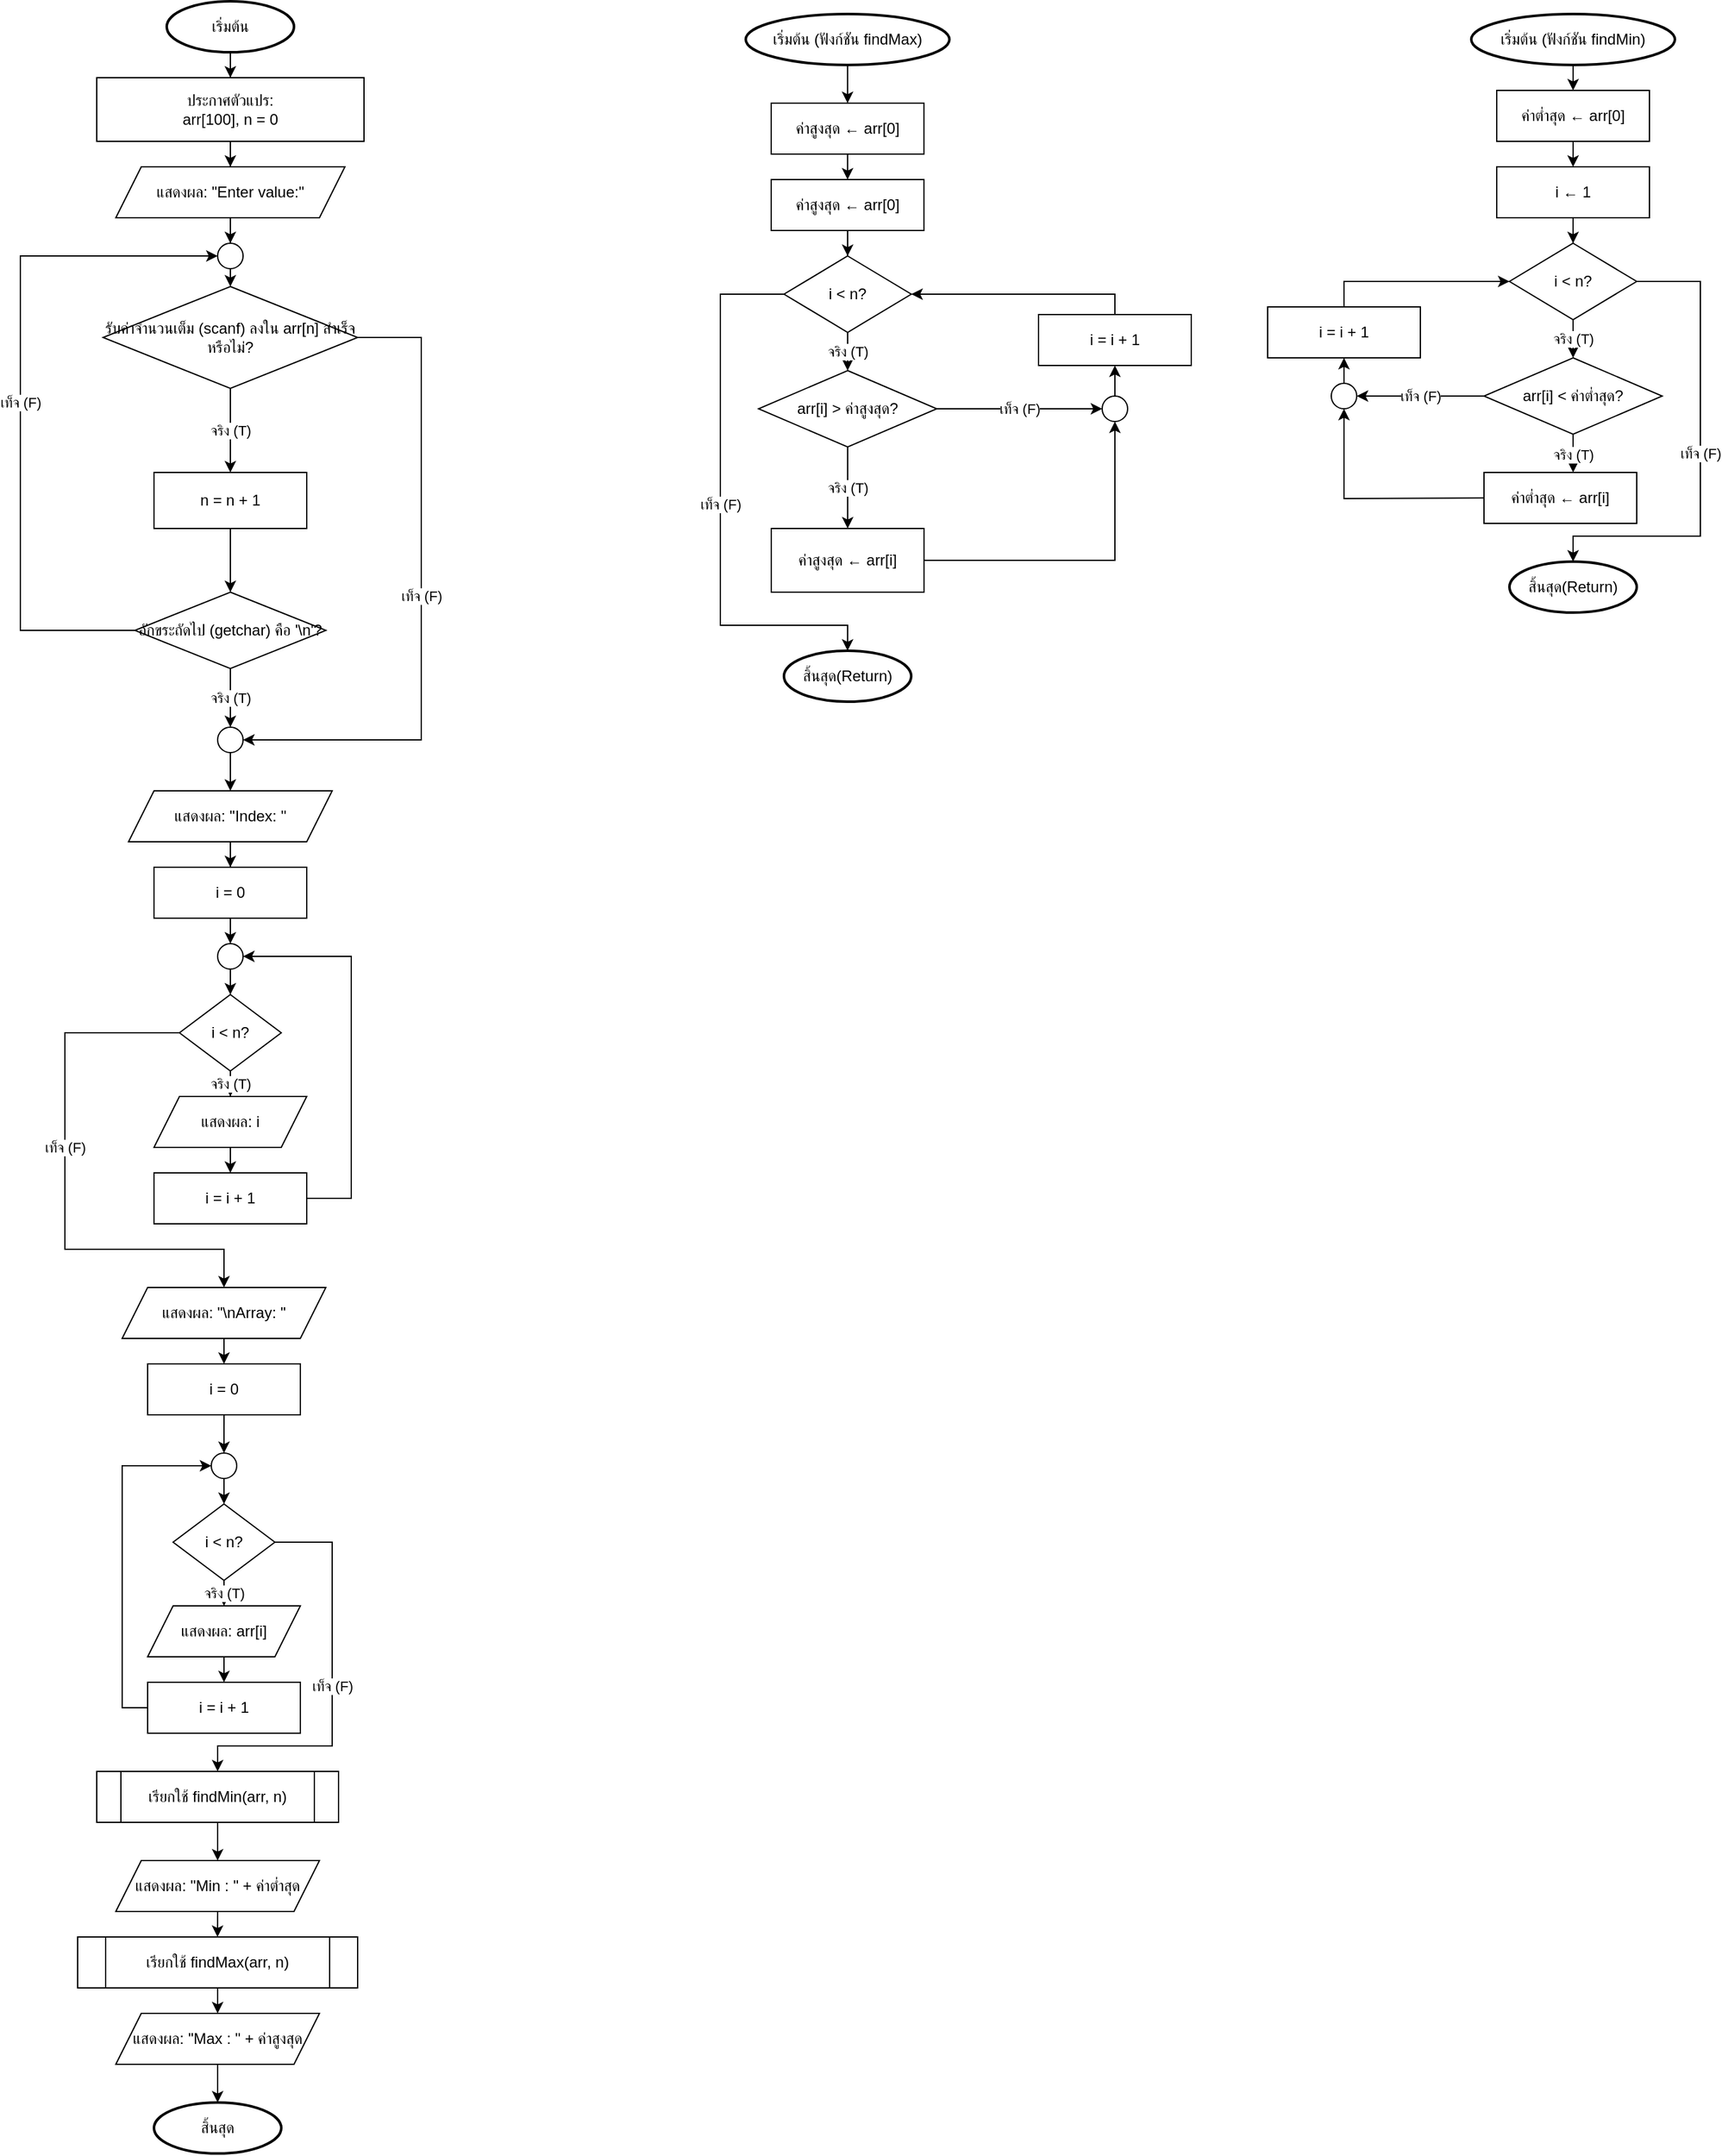 <mxfile version="28.2.5">
  <diagram name="Page-1" id="3XwT-c0FR5MciBiHRBsM">
    <mxGraphModel dx="4780" dy="2677" grid="1" gridSize="10" guides="1" tooltips="1" connect="1" arrows="1" fold="1" page="1" pageScale="1" pageWidth="850" pageHeight="1100" math="0" shadow="0">
      <root>
        <mxCell id="0" />
        <mxCell id="1" parent="0" />
        <mxCell id="M-Start" value="เริ่มต้น" style="strokeWidth=2;html=1;shape=mxgraph.flowchart.start_1;whiteSpace=wrap;" vertex="1" parent="1">
          <mxGeometry x="375" y="30" width="100" height="40" as="geometry" />
        </mxCell>
        <mxCell id="M-Edge1" style="edgeStyle=orthogonalEdgeStyle;rounded=0;orthogonalLoop=1;jettySize=auto;html=1;entryX=0.5;entryY=0;entryDx=0;entryDy=0;" edge="1" parent="1" source="M-Start" target="dOoOuusaShQaE7uh-yw1-29">
          <mxGeometry relative="1" as="geometry">
            <mxPoint x="425" y="90" as="targetPoint" />
          </mxGeometry>
        </mxCell>
        <mxCell id="M-Edge2" style="edgeStyle=orthogonalEdgeStyle;rounded=0;orthogonalLoop=1;jettySize=auto;html=1;exitX=0.5;exitY=1;exitDx=0;exitDy=0;" edge="1" parent="1" source="dOoOuusaShQaE7uh-yw1-29" target="M-Output1">
          <mxGeometry relative="1" as="geometry">
            <mxPoint x="425" y="130" as="sourcePoint" />
          </mxGeometry>
        </mxCell>
        <mxCell id="M-Output1" value="แสดงผล: &quot;Enter value:&quot;" style="shape=parallelogram;perimeter=parallelogramPerimeter;whiteSpace=wrap;html=1;fixedSize=1;" vertex="1" parent="1">
          <mxGeometry x="335" y="160" width="180" height="40" as="geometry" />
        </mxCell>
        <mxCell id="M-Edge3" style="edgeStyle=orthogonalEdgeStyle;rounded=0;orthogonalLoop=1;jettySize=auto;html=1;" edge="1" parent="1" source="M-Output1" target="M-InputLoopStart">
          <mxGeometry relative="1" as="geometry" />
        </mxCell>
        <mxCell id="dOoOuusaShQaE7uh-yw1-30" style="edgeStyle=orthogonalEdgeStyle;rounded=0;orthogonalLoop=1;jettySize=auto;html=1;exitX=0.5;exitY=1;exitDx=0;exitDy=0;entryX=0.5;entryY=0;entryDx=0;entryDy=0;" edge="1" parent="1" source="M-InputLoopStart" target="M-Condition1">
          <mxGeometry relative="1" as="geometry" />
        </mxCell>
        <mxCell id="M-InputLoopStart" value="" style="ellipse;whiteSpace=wrap;html=1;" vertex="1" parent="1">
          <mxGeometry x="415" y="220" width="20" height="20" as="geometry" />
        </mxCell>
        <mxCell id="M-Condition1" value="รับค่าจำนวนเต็ม (scanf) ลงใน arr[n] สำเร็จหรือไม่?" style="rhombus;whiteSpace=wrap;html=1;" vertex="1" parent="1">
          <mxGeometry x="325" y="254" width="200" height="80" as="geometry" />
        </mxCell>
        <mxCell id="M-Edge5-T" value="จริง (T)" style="edgeStyle=orthogonalEdgeStyle;rounded=0;orthogonalLoop=1;jettySize=auto;html=1;entryX=0.5;entryY=0;entryDx=0;entryDy=0;" edge="1" parent="1" source="M-Condition1" target="dOoOuusaShQaE7uh-yw1-31">
          <mxGeometry relative="1" as="geometry">
            <mxPoint x="425" y="390" as="targetPoint" />
            <Array as="points">
              <mxPoint x="425" y="370" />
              <mxPoint x="425" y="370" />
            </Array>
          </mxGeometry>
        </mxCell>
        <mxCell id="M-Edge5-F" value="เท็จ (F)" style="edgeStyle=orthogonalEdgeStyle;rounded=0;orthogonalLoop=1;jettySize=auto;html=1;entryX=1;entryY=0.5;entryDx=0;entryDy=0;" edge="1" parent="1" source="M-Condition1" target="M-DisplayIndexStart">
          <mxGeometry relative="1" as="geometry">
            <Array as="points">
              <mxPoint x="575" y="294" />
              <mxPoint x="575" y="610" />
            </Array>
            <mxPoint x="675" y="364" as="targetPoint" />
          </mxGeometry>
        </mxCell>
        <mxCell id="M-Edge6" style="edgeStyle=orthogonalEdgeStyle;rounded=0;orthogonalLoop=1;jettySize=auto;html=1;exitX=0.5;exitY=1;exitDx=0;exitDy=0;" edge="1" parent="1" source="dOoOuusaShQaE7uh-yw1-31" target="M-Condition2">
          <mxGeometry relative="1" as="geometry">
            <mxPoint x="425" y="430" as="sourcePoint" />
          </mxGeometry>
        </mxCell>
        <mxCell id="M-Condition2" value="อักขระถัดไป (getchar) คือ &#39;\n&#39;?" style="rhombus;whiteSpace=wrap;html=1;" vertex="1" parent="1">
          <mxGeometry x="350" y="494" width="150" height="60" as="geometry" />
        </mxCell>
        <mxCell id="M-Edge7-T" value="จริง (T)" style="edgeStyle=orthogonalEdgeStyle;rounded=0;orthogonalLoop=1;jettySize=auto;html=1;exitX=0.5;exitY=1;exitDx=0;exitDy=0;" edge="1" parent="1" source="M-Condition2" target="M-DisplayIndexStart">
          <mxGeometry relative="1" as="geometry">
            <Array as="points">
              <mxPoint x="425" y="560" />
              <mxPoint x="425" y="560" />
            </Array>
          </mxGeometry>
        </mxCell>
        <mxCell id="M-Edge7-F" value="เท็จ (F)" style="edgeStyle=orthogonalEdgeStyle;rounded=0;orthogonalLoop=1;jettySize=auto;html=1;exitX=0;exitY=0.5;exitDx=0;exitDy=0;entryX=0;entryY=0.5;entryDx=0;entryDy=0;" edge="1" parent="1" source="M-Condition2" target="M-InputLoopStart">
          <mxGeometry relative="1" as="geometry">
            <Array as="points">
              <mxPoint x="260" y="524" />
              <mxPoint x="260" y="230" />
            </Array>
          </mxGeometry>
        </mxCell>
        <mxCell id="dOoOuusaShQaE7uh-yw1-5" style="edgeStyle=orthogonalEdgeStyle;rounded=0;orthogonalLoop=1;jettySize=auto;html=1;exitX=0.5;exitY=1;exitDx=0;exitDy=0;entryX=0.5;entryY=0;entryDx=0;entryDy=0;" edge="1" parent="1" source="M-DisplayIndexStart" target="M-Output2">
          <mxGeometry relative="1" as="geometry" />
        </mxCell>
        <mxCell id="M-DisplayIndexStart" value="" style="ellipse;whiteSpace=wrap;html=1;" vertex="1" parent="1">
          <mxGeometry x="415" y="600" width="20" height="20" as="geometry" />
        </mxCell>
        <mxCell id="M-Output2" value="แสดงผล: &quot;Index: &quot;" style="shape=parallelogram;perimeter=parallelogramPerimeter;whiteSpace=wrap;html=1;fixedSize=1;" vertex="1" parent="1">
          <mxGeometry x="345" y="650" width="160" height="40" as="geometry" />
        </mxCell>
        <mxCell id="M-Edge9" style="edgeStyle=orthogonalEdgeStyle;rounded=0;orthogonalLoop=1;jettySize=auto;html=1;entryX=0.5;entryY=0;entryDx=0;entryDy=0;" edge="1" parent="1" source="M-Output2" target="dOoOuusaShQaE7uh-yw1-32">
          <mxGeometry relative="1" as="geometry">
            <mxPoint x="425.0" y="710" as="targetPoint" />
          </mxGeometry>
        </mxCell>
        <mxCell id="M-Edge10" style="edgeStyle=orthogonalEdgeStyle;rounded=0;orthogonalLoop=1;jettySize=auto;html=1;entryX=0.5;entryY=0;entryDx=0;entryDy=0;exitX=0.5;exitY=1;exitDx=0;exitDy=0;" edge="1" parent="1" source="dOoOuusaShQaE7uh-yw1-32" target="dOoOuusaShQaE7uh-yw1-6">
          <mxGeometry relative="1" as="geometry">
            <mxPoint x="425.0" y="750" as="sourcePoint" />
          </mxGeometry>
        </mxCell>
        <mxCell id="M-Condition3" value="i &lt; n?" style="rhombus;whiteSpace=wrap;html=1;" vertex="1" parent="1">
          <mxGeometry x="385" y="810" width="80" height="60" as="geometry" />
        </mxCell>
        <mxCell id="M-Edge11-T" value="จริง (T)" style="edgeStyle=orthogonalEdgeStyle;rounded=0;orthogonalLoop=1;jettySize=auto;html=1;" edge="1" parent="1" source="M-Condition3" target="M-Output3">
          <mxGeometry relative="1" as="geometry">
            <mxPoint x="425" y="890" as="targetPoint" />
          </mxGeometry>
        </mxCell>
        <mxCell id="M-Edge11-F" value="เท็จ (F)" style="edgeStyle=orthogonalEdgeStyle;rounded=0;orthogonalLoop=1;jettySize=auto;html=1;entryX=0.5;entryY=0;entryDx=0;entryDy=0;exitX=0;exitY=0.5;exitDx=0;exitDy=0;" edge="1" parent="1" source="M-Condition3" target="M-Output4">
          <mxGeometry x="-0.133" relative="1" as="geometry">
            <Array as="points">
              <mxPoint x="295" y="840" />
              <mxPoint x="295" y="1010" />
              <mxPoint x="420" y="1010" />
            </Array>
            <mxPoint x="350" y="860" as="sourcePoint" />
            <mxPoint x="470.04" y="960.0" as="targetPoint" />
            <mxPoint as="offset" />
          </mxGeometry>
        </mxCell>
        <mxCell id="M-Output3" value="แสดงผล: i" style="shape=parallelogram;perimeter=parallelogramPerimeter;whiteSpace=wrap;html=1;fixedSize=1;" vertex="1" parent="1">
          <mxGeometry x="365" y="890" width="120" height="40" as="geometry" />
        </mxCell>
        <mxCell id="M-Edge12" style="edgeStyle=orthogonalEdgeStyle;rounded=0;orthogonalLoop=1;jettySize=auto;html=1;" edge="1" parent="1" source="M-Output3">
          <mxGeometry relative="1" as="geometry">
            <mxPoint x="425.0" y="950" as="targetPoint" />
          </mxGeometry>
        </mxCell>
        <mxCell id="M-Edge13" style="edgeStyle=orthogonalEdgeStyle;rounded=0;orthogonalLoop=1;jettySize=auto;html=1;entryX=1;entryY=0.5;entryDx=0;entryDy=0;" edge="1" parent="1" target="dOoOuusaShQaE7uh-yw1-6">
          <mxGeometry relative="1" as="geometry">
            <Array as="points">
              <mxPoint x="520" y="970" />
              <mxPoint x="520" y="780" />
            </Array>
            <mxPoint x="485.0" y="970.027" as="sourcePoint" />
            <mxPoint x="500" y="880" as="targetPoint" />
          </mxGeometry>
        </mxCell>
        <mxCell id="M-Output4" value="แสดงผล: &quot;\nArray: &quot;" style="shape=parallelogram;perimeter=parallelogramPerimeter;whiteSpace=wrap;html=1;fixedSize=1;" vertex="1" parent="1">
          <mxGeometry x="340.0" y="1040" width="160" height="40" as="geometry" />
        </mxCell>
        <mxCell id="M-Edge15" style="edgeStyle=orthogonalEdgeStyle;rounded=0;orthogonalLoop=1;jettySize=auto;html=1;" edge="1" parent="1" source="M-Output4">
          <mxGeometry relative="1" as="geometry">
            <mxPoint x="420.027" y="1100" as="targetPoint" />
          </mxGeometry>
        </mxCell>
        <mxCell id="M-Edge16" style="edgeStyle=orthogonalEdgeStyle;rounded=0;orthogonalLoop=1;jettySize=auto;html=1;entryX=0.5;entryY=0;entryDx=0;entryDy=0;" edge="1" parent="1" target="dOoOuusaShQaE7uh-yw1-8">
          <mxGeometry relative="1" as="geometry">
            <mxPoint x="420.027" y="1140" as="sourcePoint" />
          </mxGeometry>
        </mxCell>
        <mxCell id="M-Condition4" value="i &lt; n?" style="rhombus;whiteSpace=wrap;html=1;" vertex="1" parent="1">
          <mxGeometry x="380.0" y="1210" width="80" height="60" as="geometry" />
        </mxCell>
        <mxCell id="M-Edge17-T" value="จริง (T)" style="edgeStyle=orthogonalEdgeStyle;rounded=0;orthogonalLoop=1;jettySize=auto;html=1;" edge="1" parent="1" source="M-Condition4" target="M-Output5">
          <mxGeometry relative="1" as="geometry">
            <mxPoint x="420.0" y="1290" as="targetPoint" />
          </mxGeometry>
        </mxCell>
        <mxCell id="M-Edge17-F" value="เท็จ (F)" style="edgeStyle=orthogonalEdgeStyle;rounded=0;orthogonalLoop=1;jettySize=auto;html=1;entryX=0.5;entryY=0;entryDx=0;entryDy=0;" edge="1" parent="1" source="M-Condition4">
          <mxGeometry relative="1" as="geometry">
            <Array as="points">
              <mxPoint x="505" y="1240" />
              <mxPoint x="505" y="1400" />
              <mxPoint x="415" y="1400" />
            </Array>
            <mxPoint x="415.0" y="1420" as="targetPoint" />
          </mxGeometry>
        </mxCell>
        <mxCell id="M-Output5" value="แสดงผล: arr[i]" style="shape=parallelogram;perimeter=parallelogramPerimeter;whiteSpace=wrap;html=1;fixedSize=1;" vertex="1" parent="1">
          <mxGeometry x="360.0" y="1290" width="120" height="40" as="geometry" />
        </mxCell>
        <mxCell id="M-Edge18" style="edgeStyle=orthogonalEdgeStyle;rounded=0;orthogonalLoop=1;jettySize=auto;html=1;" edge="1" parent="1" source="M-Output5">
          <mxGeometry relative="1" as="geometry">
            <mxPoint x="420.027" y="1350" as="targetPoint" />
          </mxGeometry>
        </mxCell>
        <mxCell id="M-Edge19" style="edgeStyle=orthogonalEdgeStyle;rounded=0;orthogonalLoop=1;jettySize=auto;html=1;entryX=0;entryY=0.5;entryDx=0;entryDy=0;" edge="1" parent="1" target="dOoOuusaShQaE7uh-yw1-8">
          <mxGeometry relative="1" as="geometry">
            <Array as="points">
              <mxPoint x="340" y="1370" />
              <mxPoint x="340" y="1180" />
            </Array>
            <mxPoint x="360" y="1370.027" as="sourcePoint" />
          </mxGeometry>
        </mxCell>
        <mxCell id="dOoOuusaShQaE7uh-yw1-2" style="edgeStyle=orthogonalEdgeStyle;rounded=0;orthogonalLoop=1;jettySize=auto;html=1;exitX=0.5;exitY=1;exitDx=0;exitDy=0;entryX=0.5;entryY=0;entryDx=0;entryDy=0;" edge="1" parent="1" target="M-Output6">
          <mxGeometry relative="1" as="geometry">
            <mxPoint x="415.0" y="1460" as="sourcePoint" />
          </mxGeometry>
        </mxCell>
        <mxCell id="dOoOuusaShQaE7uh-yw1-3" style="edgeStyle=orthogonalEdgeStyle;rounded=0;orthogonalLoop=1;jettySize=auto;html=1;exitX=0.5;exitY=1;exitDx=0;exitDy=0;" edge="1" parent="1" source="M-Output6">
          <mxGeometry relative="1" as="geometry">
            <mxPoint x="414.909" y="1550" as="targetPoint" />
          </mxGeometry>
        </mxCell>
        <mxCell id="M-Output6" value="แสดงผล: &quot;Min : &quot; + ค่าต่ำสุด" style="shape=parallelogram;perimeter=parallelogramPerimeter;whiteSpace=wrap;html=1;fixedSize=1;" vertex="1" parent="1">
          <mxGeometry x="335.0" y="1490" width="160" height="40" as="geometry" />
        </mxCell>
        <mxCell id="dOoOuusaShQaE7uh-yw1-4" style="edgeStyle=orthogonalEdgeStyle;rounded=0;orthogonalLoop=1;jettySize=auto;html=1;exitX=0.5;exitY=1;exitDx=0;exitDy=0;entryX=0.5;entryY=0;entryDx=0;entryDy=0;" edge="1" parent="1" target="M-Output7">
          <mxGeometry relative="1" as="geometry">
            <mxPoint x="415.0" y="1590" as="sourcePoint" />
          </mxGeometry>
        </mxCell>
        <mxCell id="M-Output7" value="แสดงผล: &quot;Max : &quot; + ค่าสูงสุด" style="shape=parallelogram;perimeter=parallelogramPerimeter;whiteSpace=wrap;html=1;fixedSize=1;" vertex="1" parent="1">
          <mxGeometry x="335.0" y="1610" width="160" height="40" as="geometry" />
        </mxCell>
        <mxCell id="M-Edge20" style="edgeStyle=orthogonalEdgeStyle;rounded=0;orthogonalLoop=1;jettySize=auto;html=1;entryX=0.5;entryY=0;entryDx=0;entryDy=0;entryPerimeter=0;" edge="1" parent="1" source="M-Output7" target="M-Stop">
          <mxGeometry relative="1" as="geometry">
            <mxPoint x="415" y="1670" as="targetPoint" />
          </mxGeometry>
        </mxCell>
        <mxCell id="M-Stop" value="สิ้นสุด" style="strokeWidth=2;html=1;shape=mxgraph.flowchart.start_1;whiteSpace=wrap;" vertex="1" parent="1">
          <mxGeometry x="365.0" y="1680" width="100" height="40" as="geometry" />
        </mxCell>
        <mxCell id="MN-Edge1" style="edgeStyle=orthogonalEdgeStyle;rounded=0;orthogonalLoop=1;jettySize=auto;html=1;entryX=0.5;entryY=0;entryDx=0;entryDy=0;" edge="1" parent="1" target="dOoOuusaShQaE7uh-yw1-22">
          <mxGeometry relative="1" as="geometry">
            <mxPoint x="1480.048" y="80" as="sourcePoint" />
            <mxPoint x="1480.037" y="100" as="targetPoint" />
          </mxGeometry>
        </mxCell>
        <mxCell id="MN-Edge2" style="edgeStyle=orthogonalEdgeStyle;rounded=0;orthogonalLoop=1;jettySize=auto;html=1;entryX=0.5;entryY=0;entryDx=0;entryDy=0;" edge="1" parent="1" target="dOoOuusaShQaE7uh-yw1-23">
          <mxGeometry relative="1" as="geometry">
            <mxPoint x="1480.037" y="140" as="sourcePoint" />
            <mxPoint x="1480.037" y="160" as="targetPoint" />
          </mxGeometry>
        </mxCell>
        <mxCell id="MN-Edge3" style="edgeStyle=orthogonalEdgeStyle;rounded=0;orthogonalLoop=1;jettySize=auto;html=1;exitX=0.5;exitY=1;exitDx=0;exitDy=0;" edge="1" parent="1" source="dOoOuusaShQaE7uh-yw1-23" target="MN-Condition1">
          <mxGeometry relative="1" as="geometry">
            <mxPoint x="1480.037" y="200" as="sourcePoint" />
          </mxGeometry>
        </mxCell>
        <mxCell id="MN-Condition1" value="i &lt; n?" style="rhombus;whiteSpace=wrap;html=1;" vertex="1" parent="1">
          <mxGeometry x="1430" y="220" width="100" height="60" as="geometry" />
        </mxCell>
        <mxCell id="MN-Edge4-T" value="จริง (T)" style="edgeStyle=orthogonalEdgeStyle;rounded=0;orthogonalLoop=1;jettySize=auto;html=1;" edge="1" parent="1" source="MN-Condition1" target="MN-Condition2">
          <mxGeometry relative="1" as="geometry" />
        </mxCell>
        <mxCell id="MN-Edge4-F" value="เท็จ (F)" style="edgeStyle=orthogonalEdgeStyle;rounded=0;orthogonalLoop=1;jettySize=auto;html=1;entryX=0.5;entryY=0;entryDx=0;entryDy=0;entryPerimeter=0;" edge="1" parent="1" source="MN-Condition1" target="dOoOuusaShQaE7uh-yw1-39">
          <mxGeometry relative="1" as="geometry">
            <Array as="points">
              <mxPoint x="1580" y="250" />
              <mxPoint x="1580" y="450" />
              <mxPoint x="1480" y="450" />
            </Array>
            <mxPoint x="1530" y="480" as="targetPoint" />
          </mxGeometry>
        </mxCell>
        <mxCell id="MN-Condition2" value="arr[i] &lt; ค่าต่ำสุด?" style="rhombus;whiteSpace=wrap;html=1;" vertex="1" parent="1">
          <mxGeometry x="1410" y="310" width="140" height="60" as="geometry" />
        </mxCell>
        <mxCell id="MN-Edge5-T" value="จริง (T)" style="edgeStyle=orthogonalEdgeStyle;rounded=0;orthogonalLoop=1;jettySize=auto;html=1;" edge="1" parent="1" source="MN-Condition2">
          <mxGeometry relative="1" as="geometry">
            <mxPoint x="1480.037" y="400" as="targetPoint" />
          </mxGeometry>
        </mxCell>
        <mxCell id="MN-Edge5-F" value="เท็จ (F)" style="edgeStyle=orthogonalEdgeStyle;rounded=0;orthogonalLoop=1;jettySize=auto;html=1;entryX=1;entryY=0.5;entryDx=0;entryDy=0;" edge="1" parent="1" source="MN-Condition2" target="dOoOuusaShQaE7uh-yw1-10">
          <mxGeometry relative="1" as="geometry">
            <Array as="points">
              <mxPoint x="1360" y="340" />
              <mxPoint x="1360" y="340" />
            </Array>
          </mxGeometry>
        </mxCell>
        <mxCell id="MN-Edge6" style="edgeStyle=orthogonalEdgeStyle;rounded=0;orthogonalLoop=1;jettySize=auto;html=1;entryX=0.5;entryY=1;entryDx=0;entryDy=0;" edge="1" parent="1" target="dOoOuusaShQaE7uh-yw1-10">
          <mxGeometry relative="1" as="geometry">
            <mxPoint x="1410" y="420" as="sourcePoint" />
          </mxGeometry>
        </mxCell>
        <mxCell id="MN-Edge7" style="edgeStyle=orthogonalEdgeStyle;rounded=0;orthogonalLoop=1;jettySize=auto;html=1;exitX=0.5;exitY=0;exitDx=0;exitDy=0;" edge="1" parent="1" source="dOoOuusaShQaE7uh-yw1-21" target="MN-Condition1">
          <mxGeometry relative="1" as="geometry">
            <Array as="points">
              <mxPoint x="1300" y="340" />
              <mxPoint x="1300" y="250" />
            </Array>
            <mxPoint x="1300" y="270" as="sourcePoint" />
          </mxGeometry>
        </mxCell>
        <mxCell id="MX-Edge1" style="edgeStyle=orthogonalEdgeStyle;rounded=0;orthogonalLoop=1;jettySize=auto;html=1;entryX=0.5;entryY=0;entryDx=0;entryDy=0;" edge="1" parent="1" target="dOoOuusaShQaE7uh-yw1-14">
          <mxGeometry relative="1" as="geometry">
            <mxPoint x="909.933" y="80" as="sourcePoint" />
            <mxPoint x="909.933" y="100" as="targetPoint" />
          </mxGeometry>
        </mxCell>
        <mxCell id="MX-Edge2" style="edgeStyle=orthogonalEdgeStyle;rounded=0;orthogonalLoop=1;jettySize=auto;html=1;exitX=0.5;exitY=1;exitDx=0;exitDy=0;entryX=0.5;entryY=0;entryDx=0;entryDy=0;" edge="1" parent="1" source="dOoOuusaShQaE7uh-yw1-14" target="dOoOuusaShQaE7uh-yw1-15">
          <mxGeometry relative="1" as="geometry">
            <mxPoint x="909.933" y="120" as="sourcePoint" />
            <mxPoint x="909.933" y="140" as="targetPoint" />
          </mxGeometry>
        </mxCell>
        <mxCell id="MX-Edge3" style="edgeStyle=orthogonalEdgeStyle;rounded=0;orthogonalLoop=1;jettySize=auto;html=1;exitX=0.5;exitY=1;exitDx=0;exitDy=0;" edge="1" parent="1" source="dOoOuusaShQaE7uh-yw1-15" target="MX-Condition1">
          <mxGeometry relative="1" as="geometry">
            <mxPoint x="900.003" y="337" as="sourcePoint" />
          </mxGeometry>
        </mxCell>
        <mxCell id="MX-Condition1" value="i &lt; n?" style="rhombus;whiteSpace=wrap;html=1;" vertex="1" parent="1">
          <mxGeometry x="860.02" y="230" width="100" height="60" as="geometry" />
        </mxCell>
        <mxCell id="MX-Edge4-T" value="จริง (T)" style="edgeStyle=orthogonalEdgeStyle;rounded=0;orthogonalLoop=1;jettySize=auto;html=1;" edge="1" parent="1" source="MX-Condition1" target="MX-Condition2">
          <mxGeometry relative="1" as="geometry" />
        </mxCell>
        <mxCell id="MX-Edge4-F" value="เท็จ (F)" style="edgeStyle=orthogonalEdgeStyle;rounded=0;orthogonalLoop=1;jettySize=auto;html=1;entryX=0.5;entryY=0;entryDx=0;entryDy=0;entryPerimeter=0;" edge="1" parent="1" source="MX-Condition1" target="dOoOuusaShQaE7uh-yw1-38">
          <mxGeometry relative="1" as="geometry">
            <Array as="points">
              <mxPoint x="810" y="260" />
              <mxPoint x="810" y="520" />
              <mxPoint x="910" y="520" />
            </Array>
            <mxPoint x="860.02" y="544" as="targetPoint" />
          </mxGeometry>
        </mxCell>
        <mxCell id="MX-Condition2" value="arr[i] &gt; ค่าสูงสุด?" style="rhombus;whiteSpace=wrap;html=1;" vertex="1" parent="1">
          <mxGeometry x="840.02" y="320" width="140" height="60" as="geometry" />
        </mxCell>
        <mxCell id="MX-Edge5-T" value="จริง (T)" style="edgeStyle=orthogonalEdgeStyle;rounded=0;orthogonalLoop=1;jettySize=auto;html=1;entryX=0.5;entryY=0;entryDx=0;entryDy=0;" edge="1" parent="1" source="MX-Condition2" target="dOoOuusaShQaE7uh-yw1-16">
          <mxGeometry relative="1" as="geometry">
            <mxPoint x="910.02" y="440" as="targetPoint" />
          </mxGeometry>
        </mxCell>
        <mxCell id="MX-Edge5-F" value="เท็จ (F)" style="edgeStyle=orthogonalEdgeStyle;rounded=0;orthogonalLoop=1;jettySize=auto;html=1;entryX=0;entryY=0.5;entryDx=0;entryDy=0;" edge="1" parent="1" source="MX-Condition2" target="dOoOuusaShQaE7uh-yw1-19">
          <mxGeometry relative="1" as="geometry">
            <Array as="points" />
            <mxPoint x="1060.02" y="350" as="targetPoint" />
          </mxGeometry>
        </mxCell>
        <mxCell id="MX-Edge6" style="edgeStyle=orthogonalEdgeStyle;rounded=0;orthogonalLoop=1;jettySize=auto;html=1;exitX=1;exitY=0.5;exitDx=0;exitDy=0;entryX=0.5;entryY=1;entryDx=0;entryDy=0;" edge="1" parent="1" source="dOoOuusaShQaE7uh-yw1-16" target="dOoOuusaShQaE7uh-yw1-19">
          <mxGeometry relative="1" as="geometry">
            <mxPoint x="980.02" y="460" as="sourcePoint" />
            <mxPoint x="1120.027" y="370" as="targetPoint" />
          </mxGeometry>
        </mxCell>
        <mxCell id="dOoOuusaShQaE7uh-yw1-7" style="edgeStyle=orthogonalEdgeStyle;rounded=0;orthogonalLoop=1;jettySize=auto;html=1;exitX=0.5;exitY=1;exitDx=0;exitDy=0;entryX=0.5;entryY=0;entryDx=0;entryDy=0;" edge="1" parent="1" source="dOoOuusaShQaE7uh-yw1-6" target="M-Condition3">
          <mxGeometry relative="1" as="geometry" />
        </mxCell>
        <mxCell id="dOoOuusaShQaE7uh-yw1-6" value="" style="ellipse;whiteSpace=wrap;html=1;" vertex="1" parent="1">
          <mxGeometry x="415" y="770" width="20" height="20" as="geometry" />
        </mxCell>
        <mxCell id="dOoOuusaShQaE7uh-yw1-9" style="edgeStyle=orthogonalEdgeStyle;rounded=0;orthogonalLoop=1;jettySize=auto;html=1;exitX=0.5;exitY=1;exitDx=0;exitDy=0;entryX=0.5;entryY=0;entryDx=0;entryDy=0;" edge="1" parent="1" source="dOoOuusaShQaE7uh-yw1-8" target="M-Condition4">
          <mxGeometry relative="1" as="geometry" />
        </mxCell>
        <mxCell id="dOoOuusaShQaE7uh-yw1-8" value="" style="ellipse;whiteSpace=wrap;html=1;" vertex="1" parent="1">
          <mxGeometry x="410" y="1170" width="20" height="20" as="geometry" />
        </mxCell>
        <mxCell id="dOoOuusaShQaE7uh-yw1-11" style="edgeStyle=orthogonalEdgeStyle;rounded=0;orthogonalLoop=1;jettySize=auto;html=1;exitX=0.5;exitY=0;exitDx=0;exitDy=0;entryX=0.5;entryY=1;entryDx=0;entryDy=0;" edge="1" parent="1" source="dOoOuusaShQaE7uh-yw1-10" target="dOoOuusaShQaE7uh-yw1-21">
          <mxGeometry relative="1" as="geometry">
            <mxPoint x="1300" y="310" as="targetPoint" />
          </mxGeometry>
        </mxCell>
        <mxCell id="dOoOuusaShQaE7uh-yw1-10" value="" style="ellipse;whiteSpace=wrap;html=1;" vertex="1" parent="1">
          <mxGeometry x="1290" y="330" width="20" height="20" as="geometry" />
        </mxCell>
        <mxCell id="dOoOuusaShQaE7uh-yw1-13" value="เริ่มต้น (ฟังก์ชัน findMax)" style="strokeWidth=2;html=1;shape=mxgraph.flowchart.start_1;whiteSpace=wrap;" vertex="1" parent="1">
          <mxGeometry x="829.95" y="40" width="160" height="40" as="geometry" />
        </mxCell>
        <mxCell id="dOoOuusaShQaE7uh-yw1-14" value="ค่าสูงสุด ← arr[0]" style="rounded=0;whiteSpace=wrap;html=1;" vertex="1" parent="1">
          <mxGeometry x="849.95" y="110" width="120" height="40" as="geometry" />
        </mxCell>
        <mxCell id="dOoOuusaShQaE7uh-yw1-15" value="ค่าสูงสุด ← arr[0]" style="rounded=0;whiteSpace=wrap;html=1;" vertex="1" parent="1">
          <mxGeometry x="849.95" y="170" width="120" height="40" as="geometry" />
        </mxCell>
        <mxCell id="dOoOuusaShQaE7uh-yw1-16" value="ค่าสูงสุด ← arr[i]" style="rounded=0;whiteSpace=wrap;html=1;" vertex="1" parent="1">
          <mxGeometry x="850.02" y="444" width="120" height="50" as="geometry" />
        </mxCell>
        <mxCell id="dOoOuusaShQaE7uh-yw1-18" style="edgeStyle=orthogonalEdgeStyle;rounded=0;orthogonalLoop=1;jettySize=auto;html=1;exitX=0.5;exitY=0;exitDx=0;exitDy=0;entryX=1;entryY=0.5;entryDx=0;entryDy=0;" edge="1" parent="1" source="dOoOuusaShQaE7uh-yw1-17" target="MX-Condition1">
          <mxGeometry relative="1" as="geometry">
            <Array as="points">
              <mxPoint x="1120" y="260" />
            </Array>
          </mxGeometry>
        </mxCell>
        <mxCell id="dOoOuusaShQaE7uh-yw1-17" value="i = i + 1" style="rounded=0;whiteSpace=wrap;html=1;" vertex="1" parent="1">
          <mxGeometry x="1060" y="276" width="120" height="40" as="geometry" />
        </mxCell>
        <mxCell id="dOoOuusaShQaE7uh-yw1-20" style="edgeStyle=orthogonalEdgeStyle;rounded=0;orthogonalLoop=1;jettySize=auto;html=1;exitX=0.5;exitY=0;exitDx=0;exitDy=0;entryX=0.5;entryY=1;entryDx=0;entryDy=0;" edge="1" parent="1" source="dOoOuusaShQaE7uh-yw1-19" target="dOoOuusaShQaE7uh-yw1-17">
          <mxGeometry relative="1" as="geometry" />
        </mxCell>
        <mxCell id="dOoOuusaShQaE7uh-yw1-19" value="" style="ellipse;whiteSpace=wrap;html=1;" vertex="1" parent="1">
          <mxGeometry x="1110" y="340" width="20" height="20" as="geometry" />
        </mxCell>
        <mxCell id="dOoOuusaShQaE7uh-yw1-21" value="i = i + 1" style="rounded=0;whiteSpace=wrap;html=1;" vertex="1" parent="1">
          <mxGeometry x="1240" y="270" width="120" height="40" as="geometry" />
        </mxCell>
        <mxCell id="dOoOuusaShQaE7uh-yw1-22" value="ค่าต่ำสุด ← arr[0]" style="rounded=0;whiteSpace=wrap;html=1;" vertex="1" parent="1">
          <mxGeometry x="1420" y="100" width="120" height="40" as="geometry" />
        </mxCell>
        <mxCell id="dOoOuusaShQaE7uh-yw1-23" value="i ← 1" style="rounded=0;whiteSpace=wrap;html=1;" vertex="1" parent="1">
          <mxGeometry x="1420" y="160" width="120" height="40" as="geometry" />
        </mxCell>
        <mxCell id="dOoOuusaShQaE7uh-yw1-25" value="ค่าต่ำสุด ← arr[i]" style="rounded=0;whiteSpace=wrap;html=1;" vertex="1" parent="1">
          <mxGeometry x="1410" y="400" width="120" height="40" as="geometry" />
        </mxCell>
        <mxCell id="dOoOuusaShQaE7uh-yw1-29" value="ประกาศตัวแปร:&lt;br&gt;arr[100], n = 0" style="rounded=0;whiteSpace=wrap;html=1;" vertex="1" parent="1">
          <mxGeometry x="320" y="90" width="210" height="50" as="geometry" />
        </mxCell>
        <mxCell id="dOoOuusaShQaE7uh-yw1-31" value="n = n + 1" style="rounded=0;whiteSpace=wrap;html=1;" vertex="1" parent="1">
          <mxGeometry x="365" y="400" width="120" height="44" as="geometry" />
        </mxCell>
        <mxCell id="dOoOuusaShQaE7uh-yw1-32" value="i = 0" style="rounded=0;whiteSpace=wrap;html=1;" vertex="1" parent="1">
          <mxGeometry x="365" y="710" width="120" height="40" as="geometry" />
        </mxCell>
        <mxCell id="dOoOuusaShQaE7uh-yw1-33" value="i = i + 1" style="rounded=0;whiteSpace=wrap;html=1;" vertex="1" parent="1">
          <mxGeometry x="365" y="950" width="120" height="40" as="geometry" />
        </mxCell>
        <mxCell id="dOoOuusaShQaE7uh-yw1-34" value="i = 0" style="rounded=0;whiteSpace=wrap;html=1;" vertex="1" parent="1">
          <mxGeometry x="360" y="1100" width="120" height="40" as="geometry" />
        </mxCell>
        <mxCell id="dOoOuusaShQaE7uh-yw1-35" value="i = i + 1" style="rounded=0;whiteSpace=wrap;html=1;" vertex="1" parent="1">
          <mxGeometry x="360" y="1350" width="120" height="40" as="geometry" />
        </mxCell>
        <mxCell id="dOoOuusaShQaE7uh-yw1-36" value="เรียกใช้ findMin(arr, n)" style="shape=process;whiteSpace=wrap;html=1;backgroundOutline=1;" vertex="1" parent="1">
          <mxGeometry x="320" y="1420" width="190" height="40" as="geometry" />
        </mxCell>
        <mxCell id="dOoOuusaShQaE7uh-yw1-37" value="เรียกใช้ findMax(arr, n)" style="shape=process;whiteSpace=wrap;html=1;backgroundOutline=1;" vertex="1" parent="1">
          <mxGeometry x="305" y="1550" width="220" height="40" as="geometry" />
        </mxCell>
        <mxCell id="dOoOuusaShQaE7uh-yw1-38" value="สิ้นสุด(Return)" style="strokeWidth=2;html=1;shape=mxgraph.flowchart.start_1;whiteSpace=wrap;" vertex="1" parent="1">
          <mxGeometry x="859.95" y="540" width="100" height="40" as="geometry" />
        </mxCell>
        <mxCell id="dOoOuusaShQaE7uh-yw1-39" value="สิ้นสุด(Return)" style="strokeWidth=2;html=1;shape=mxgraph.flowchart.start_1;whiteSpace=wrap;" vertex="1" parent="1">
          <mxGeometry x="1430" y="470" width="100" height="40" as="geometry" />
        </mxCell>
        <mxCell id="dOoOuusaShQaE7uh-yw1-40" value="เริ่มต้น (ฟังก์ชัน findMin)" style="strokeWidth=2;html=1;shape=mxgraph.flowchart.start_1;whiteSpace=wrap;" vertex="1" parent="1">
          <mxGeometry x="1400" y="40" width="160" height="40" as="geometry" />
        </mxCell>
      </root>
    </mxGraphModel>
  </diagram>
</mxfile>
